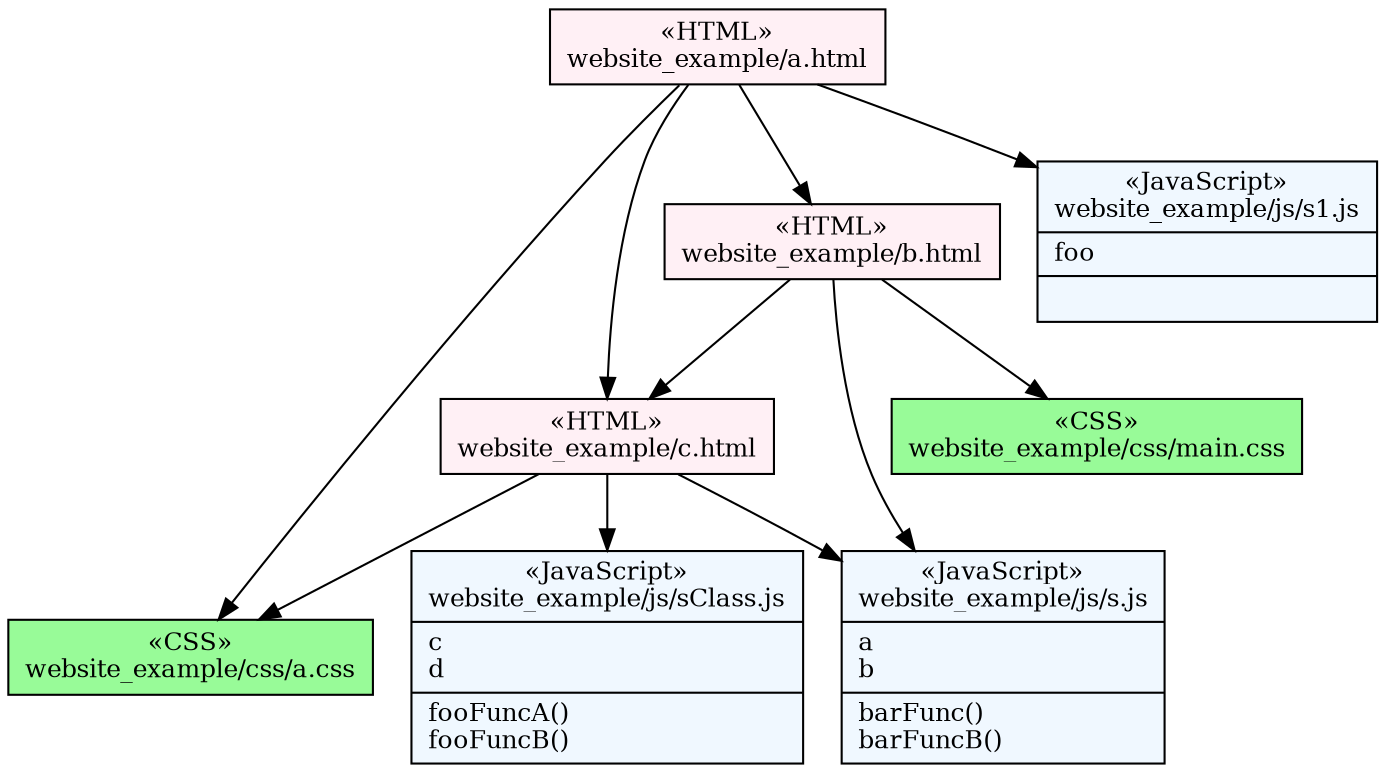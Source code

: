 digraph G {
  "website_example/a.html" [ label = "{&laquo;HTML»\nwebsite_example/a.html}", fontsize = 12, shape = record, style = "filled", fillcolor = "lavenderblush" ];
  "website_example/b.html" [ label = "{&laquo;HTML»\nwebsite_example/b.html}", fontsize = 12, shape = record, style = "filled", fillcolor = "lavenderblush" ];
  "website_example/c.html" [ label = "{&laquo;HTML»\nwebsite_example/c.html}", fontsize = 12, shape = record, style = "filled", fillcolor = "lavenderblush" ];
  "website_example/css/a.css" [ label = "{&laquo;CSS»\nwebsite_example/css/a.css}", fontsize = 12, shape = record, style = "filled", fillcolor = "palegreen" ];
  "website_example/css/main.css" [ label = "{&laquo;CSS»\nwebsite_example/css/main.css}", fontsize = 12, shape = record, style = "filled", fillcolor = "palegreen" ];
  "website_example/js/s.js" [ label = "{&laquo;JavaScript»\nwebsite_example/js/s.js|a\lb\l|barFunc()\lbarFuncB()\l}", fontsize = 12, shape = record, style = "filled", fillcolor = "aliceblue" ];
  "website_example/js/sClass.js" [ label = "{&laquo;JavaScript»\nwebsite_example/js/sClass.js|c\ld\l|fooFuncA()\lfooFuncB()\l}", fontsize = 12, shape = record, style = "filled", fillcolor = "aliceblue" ];
  "website_example/js/s1.js" [ label = "{&laquo;JavaScript»\nwebsite_example/js/s1.js|foo\l|\l}", fontsize = 12, shape = record, style = "filled", fillcolor = "aliceblue" ];
  "website_example/b.html" -> "website_example/c.html";
  "website_example/c.html" -> "website_example/js/sClass.js";
  "website_example/b.html" -> "website_example/js/s.js";
  "website_example/b.html" -> "website_example/css/main.css";
  "website_example/a.html" -> "website_example/b.html";
  "website_example/c.html" -> "website_example/js/s.js";
  "website_example/a.html" -> "website_example/js/s1.js";
  "website_example/c.html" -> "website_example/css/a.css";
  "website_example/a.html" -> "website_example/css/a.css";
  "website_example/a.html" -> "website_example/c.html";
}
